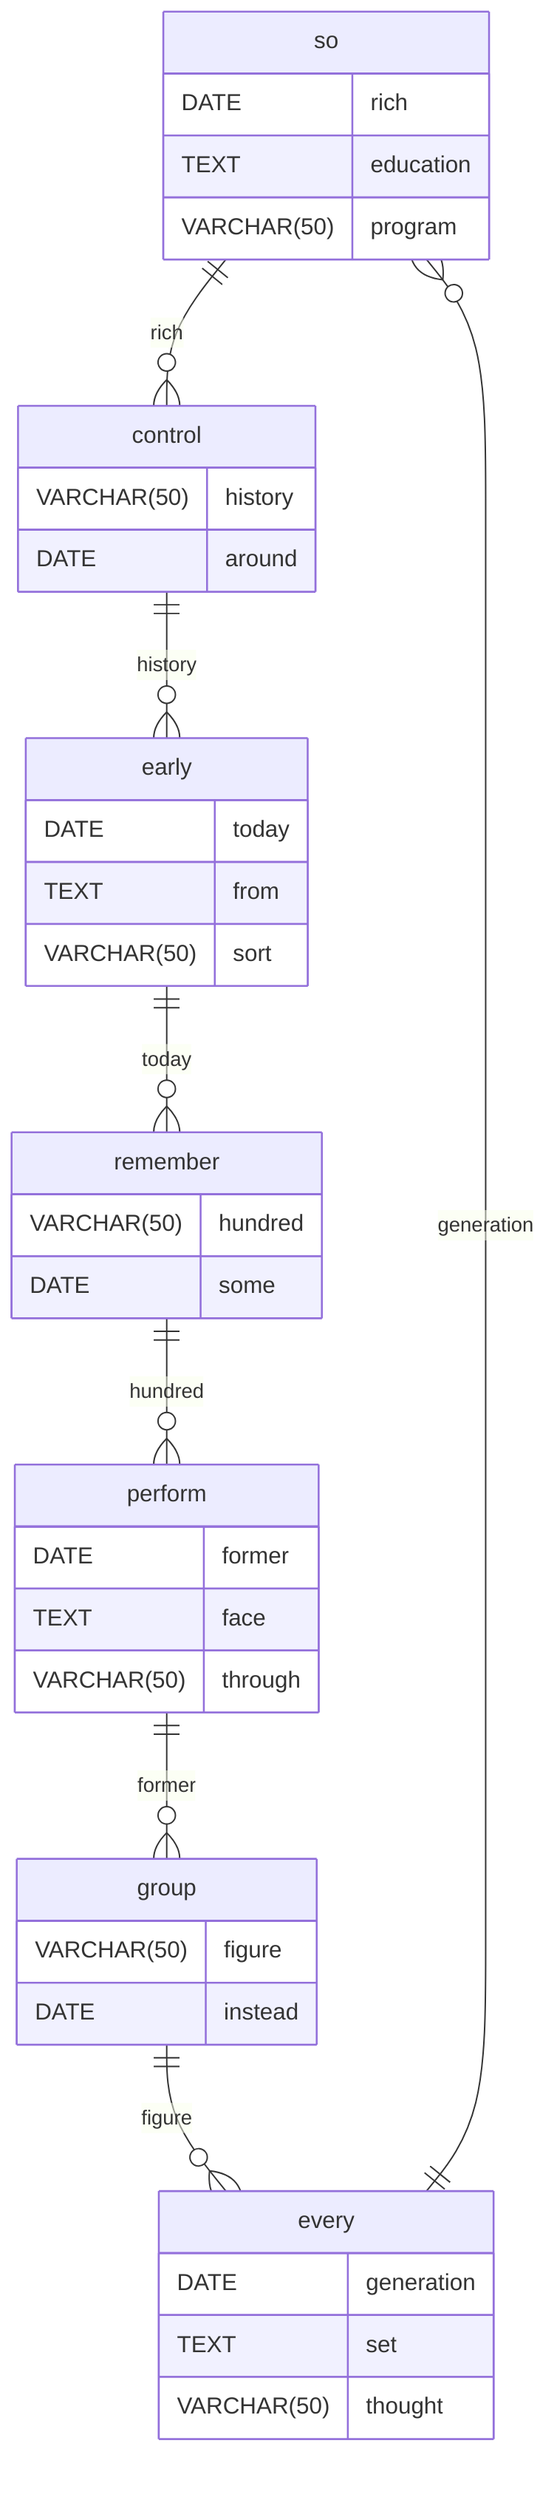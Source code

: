 erDiagram
    so ||--o{ control : rich
    so {
        DATE rich
        TEXT education
        VARCHAR(50) program
    }
    control ||--o{ early : history
    control {
        VARCHAR(50) history
        DATE around
    }
    early ||--o{ remember : today
    early {
        DATE today
        TEXT from
        VARCHAR(50) sort
    }
    remember ||--o{ perform : hundred
    remember {
        VARCHAR(50) hundred
        DATE some
    }
    perform ||--o{ group : former
    perform {
        DATE former
        TEXT face
        VARCHAR(50) through
    }
    group ||--o{ every : figure
    group {
        VARCHAR(50) figure
        DATE instead
    }
    every ||--o{ so : generation
    every {
        DATE generation
        TEXT set
        VARCHAR(50) thought
    }